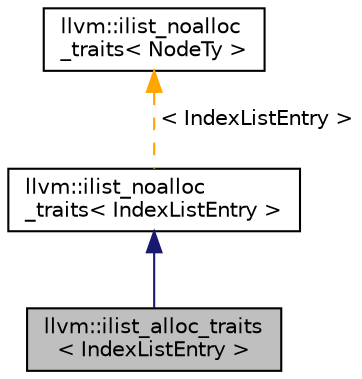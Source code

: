 digraph "llvm::ilist_alloc_traits&lt; IndexListEntry &gt;"
{
 // LATEX_PDF_SIZE
  bgcolor="transparent";
  edge [fontname="Helvetica",fontsize="10",labelfontname="Helvetica",labelfontsize="10"];
  node [fontname="Helvetica",fontsize="10",shape="box"];
  Node1 [label="llvm::ilist_alloc_traits\l\< IndexListEntry \>",height=0.2,width=0.4,color="black", fillcolor="grey75", style="filled", fontcolor="black",tooltip=" "];
  Node2 -> Node1 [dir="back",color="midnightblue",fontsize="10",style="solid",fontname="Helvetica"];
  Node2 [label="llvm::ilist_noalloc\l_traits\< IndexListEntry \>",height=0.2,width=0.4,color="black",URL="$structllvm_1_1ilist__noalloc__traits.html",tooltip=" "];
  Node3 -> Node2 [dir="back",color="orange",fontsize="10",style="dashed",label=" \< IndexListEntry \>" ,fontname="Helvetica"];
  Node3 [label="llvm::ilist_noalloc\l_traits\< NodeTy \>",height=0.2,width=0.4,color="black",URL="$structllvm_1_1ilist__noalloc__traits.html",tooltip="Custom traits to do nothing on deletion."];
}
